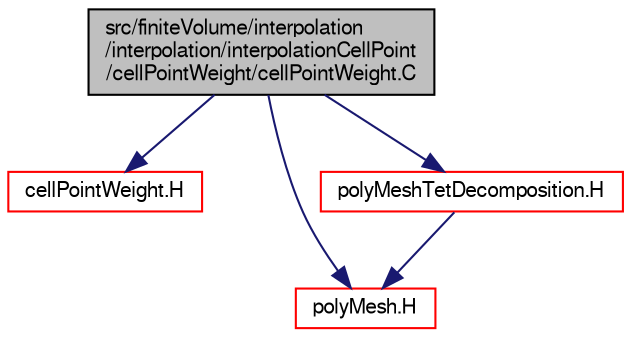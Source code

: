 digraph "src/finiteVolume/interpolation/interpolation/interpolationCellPoint/cellPointWeight/cellPointWeight.C"
{
  bgcolor="transparent";
  edge [fontname="FreeSans",fontsize="10",labelfontname="FreeSans",labelfontsize="10"];
  node [fontname="FreeSans",fontsize="10",shape=record];
  Node0 [label="src/finiteVolume/interpolation\l/interpolation/interpolationCellPoint\l/cellPointWeight/cellPointWeight.C",height=0.2,width=0.4,color="black", fillcolor="grey75", style="filled", fontcolor="black"];
  Node0 -> Node1 [color="midnightblue",fontsize="10",style="solid",fontname="FreeSans"];
  Node1 [label="cellPointWeight.H",height=0.2,width=0.4,color="red",URL="$a03794.html"];
  Node0 -> Node47 [color="midnightblue",fontsize="10",style="solid",fontname="FreeSans"];
  Node47 [label="polyMesh.H",height=0.2,width=0.4,color="red",URL="$a11630.html"];
  Node0 -> Node221 [color="midnightblue",fontsize="10",style="solid",fontname="FreeSans"];
  Node221 [label="polyMeshTetDecomposition.H",height=0.2,width=0.4,color="red",URL="$a11657.html"];
  Node221 -> Node47 [color="midnightblue",fontsize="10",style="solid",fontname="FreeSans"];
}

